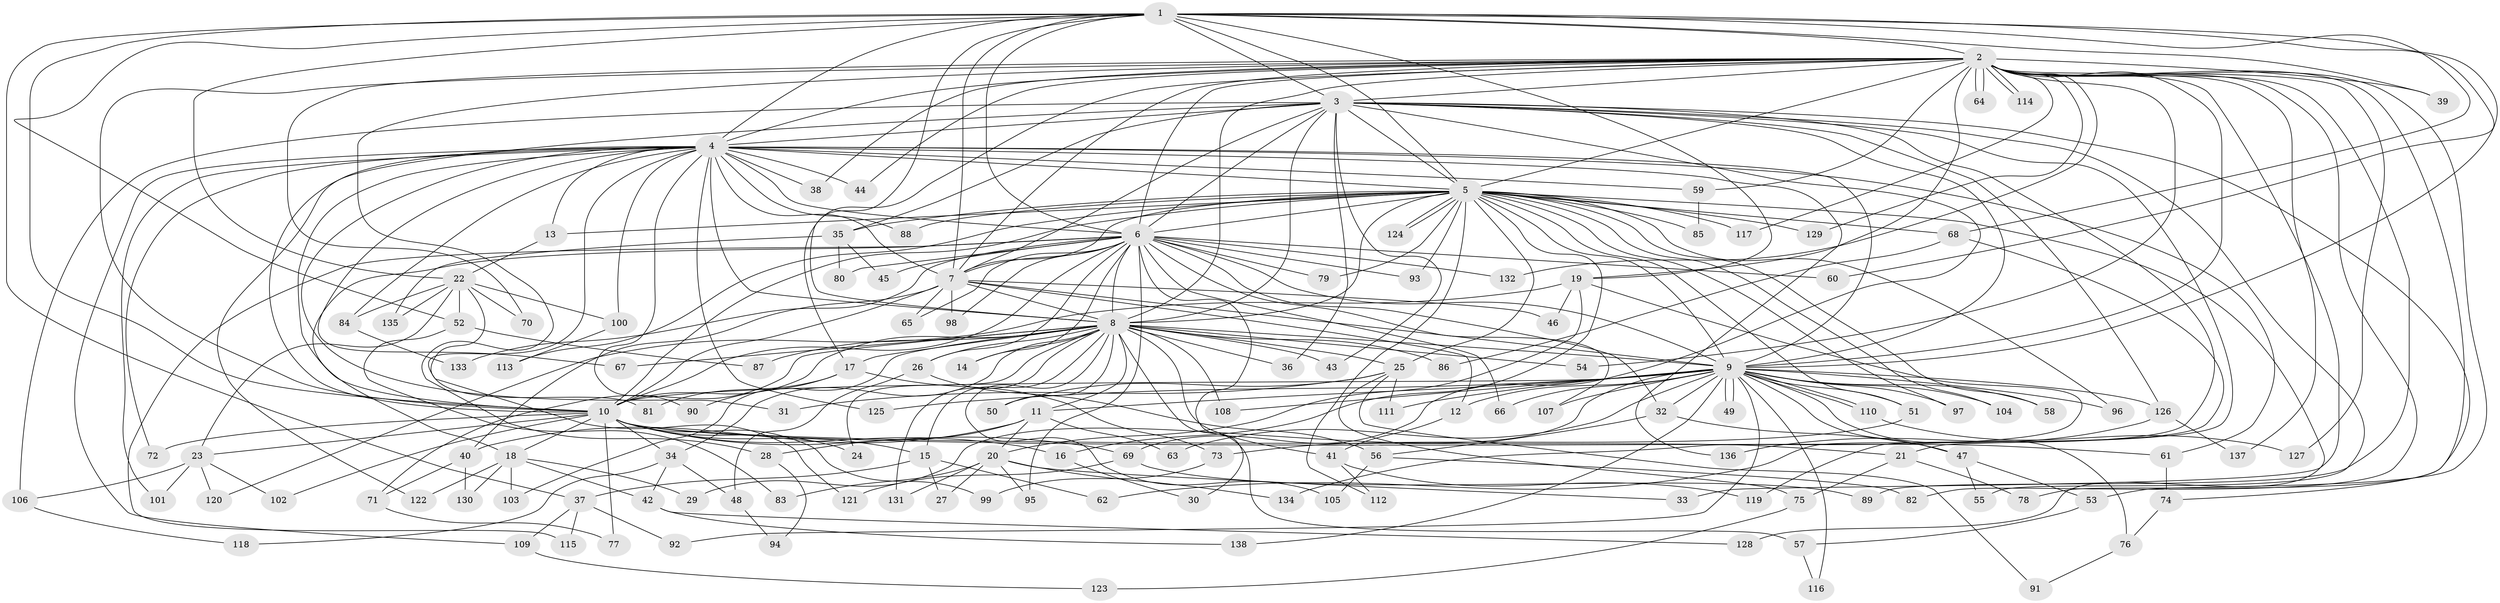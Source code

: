 // Generated by graph-tools (version 1.1) at 2025/49/03/09/25 03:49:37]
// undirected, 138 vertices, 301 edges
graph export_dot {
graph [start="1"]
  node [color=gray90,style=filled];
  1;
  2;
  3;
  4;
  5;
  6;
  7;
  8;
  9;
  10;
  11;
  12;
  13;
  14;
  15;
  16;
  17;
  18;
  19;
  20;
  21;
  22;
  23;
  24;
  25;
  26;
  27;
  28;
  29;
  30;
  31;
  32;
  33;
  34;
  35;
  36;
  37;
  38;
  39;
  40;
  41;
  42;
  43;
  44;
  45;
  46;
  47;
  48;
  49;
  50;
  51;
  52;
  53;
  54;
  55;
  56;
  57;
  58;
  59;
  60;
  61;
  62;
  63;
  64;
  65;
  66;
  67;
  68;
  69;
  70;
  71;
  72;
  73;
  74;
  75;
  76;
  77;
  78;
  79;
  80;
  81;
  82;
  83;
  84;
  85;
  86;
  87;
  88;
  89;
  90;
  91;
  92;
  93;
  94;
  95;
  96;
  97;
  98;
  99;
  100;
  101;
  102;
  103;
  104;
  105;
  106;
  107;
  108;
  109;
  110;
  111;
  112;
  113;
  114;
  115;
  116;
  117;
  118;
  119;
  120;
  121;
  122;
  123;
  124;
  125;
  126;
  127;
  128;
  129;
  130;
  131;
  132;
  133;
  134;
  135;
  136;
  137;
  138;
  1 -- 2;
  1 -- 3;
  1 -- 4;
  1 -- 5;
  1 -- 6;
  1 -- 7;
  1 -- 8;
  1 -- 9;
  1 -- 10;
  1 -- 19;
  1 -- 22;
  1 -- 37;
  1 -- 39;
  1 -- 52;
  1 -- 60;
  1 -- 68;
  2 -- 3;
  2 -- 4;
  2 -- 5;
  2 -- 6;
  2 -- 7;
  2 -- 8;
  2 -- 9;
  2 -- 10;
  2 -- 17;
  2 -- 19;
  2 -- 28;
  2 -- 33;
  2 -- 38;
  2 -- 39;
  2 -- 44;
  2 -- 53;
  2 -- 54;
  2 -- 59;
  2 -- 64;
  2 -- 64;
  2 -- 70;
  2 -- 78;
  2 -- 82;
  2 -- 89;
  2 -- 114;
  2 -- 114;
  2 -- 117;
  2 -- 127;
  2 -- 129;
  2 -- 132;
  2 -- 137;
  3 -- 4;
  3 -- 5;
  3 -- 6;
  3 -- 7;
  3 -- 8;
  3 -- 9;
  3 -- 10;
  3 -- 21;
  3 -- 35;
  3 -- 36;
  3 -- 43;
  3 -- 55;
  3 -- 62;
  3 -- 69;
  3 -- 74;
  3 -- 106;
  3 -- 126;
  4 -- 5;
  4 -- 6;
  4 -- 7;
  4 -- 8;
  4 -- 9;
  4 -- 10;
  4 -- 13;
  4 -- 31;
  4 -- 38;
  4 -- 44;
  4 -- 59;
  4 -- 61;
  4 -- 67;
  4 -- 72;
  4 -- 84;
  4 -- 88;
  4 -- 90;
  4 -- 100;
  4 -- 101;
  4 -- 109;
  4 -- 121;
  4 -- 122;
  4 -- 125;
  4 -- 136;
  5 -- 6;
  5 -- 7;
  5 -- 8;
  5 -- 9;
  5 -- 10;
  5 -- 13;
  5 -- 16;
  5 -- 25;
  5 -- 35;
  5 -- 51;
  5 -- 58;
  5 -- 68;
  5 -- 79;
  5 -- 85;
  5 -- 88;
  5 -- 93;
  5 -- 96;
  5 -- 97;
  5 -- 104;
  5 -- 112;
  5 -- 113;
  5 -- 117;
  5 -- 124;
  5 -- 124;
  5 -- 128;
  5 -- 129;
  6 -- 7;
  6 -- 8;
  6 -- 9;
  6 -- 10;
  6 -- 14;
  6 -- 18;
  6 -- 26;
  6 -- 30;
  6 -- 32;
  6 -- 45;
  6 -- 60;
  6 -- 65;
  6 -- 66;
  6 -- 79;
  6 -- 80;
  6 -- 93;
  6 -- 95;
  6 -- 98;
  6 -- 107;
  6 -- 115;
  6 -- 132;
  6 -- 133;
  7 -- 8;
  7 -- 9;
  7 -- 10;
  7 -- 12;
  7 -- 40;
  7 -- 46;
  7 -- 65;
  7 -- 98;
  8 -- 9;
  8 -- 10;
  8 -- 11;
  8 -- 14;
  8 -- 15;
  8 -- 17;
  8 -- 24;
  8 -- 25;
  8 -- 26;
  8 -- 34;
  8 -- 36;
  8 -- 41;
  8 -- 43;
  8 -- 50;
  8 -- 54;
  8 -- 57;
  8 -- 67;
  8 -- 71;
  8 -- 86;
  8 -- 87;
  8 -- 103;
  8 -- 105;
  8 -- 108;
  8 -- 131;
  9 -- 10;
  9 -- 11;
  9 -- 12;
  9 -- 29;
  9 -- 32;
  9 -- 47;
  9 -- 49;
  9 -- 49;
  9 -- 51;
  9 -- 58;
  9 -- 63;
  9 -- 66;
  9 -- 76;
  9 -- 92;
  9 -- 96;
  9 -- 97;
  9 -- 104;
  9 -- 107;
  9 -- 108;
  9 -- 110;
  9 -- 110;
  9 -- 111;
  9 -- 116;
  9 -- 125;
  9 -- 126;
  9 -- 138;
  10 -- 15;
  10 -- 16;
  10 -- 18;
  10 -- 21;
  10 -- 23;
  10 -- 24;
  10 -- 34;
  10 -- 61;
  10 -- 69;
  10 -- 72;
  10 -- 77;
  10 -- 99;
  10 -- 102;
  11 -- 20;
  11 -- 28;
  11 -- 40;
  11 -- 63;
  12 -- 41;
  13 -- 22;
  15 -- 27;
  15 -- 37;
  15 -- 62;
  16 -- 30;
  17 -- 73;
  17 -- 81;
  17 -- 90;
  18 -- 29;
  18 -- 42;
  18 -- 103;
  18 -- 122;
  18 -- 130;
  19 -- 20;
  19 -- 46;
  19 -- 120;
  19 -- 134;
  20 -- 27;
  20 -- 33;
  20 -- 83;
  20 -- 95;
  20 -- 131;
  20 -- 134;
  21 -- 75;
  21 -- 78;
  22 -- 23;
  22 -- 52;
  22 -- 70;
  22 -- 81;
  22 -- 84;
  22 -- 100;
  22 -- 135;
  23 -- 101;
  23 -- 102;
  23 -- 106;
  23 -- 120;
  25 -- 31;
  25 -- 50;
  25 -- 75;
  25 -- 91;
  25 -- 111;
  26 -- 48;
  26 -- 56;
  28 -- 94;
  32 -- 47;
  32 -- 56;
  34 -- 42;
  34 -- 48;
  34 -- 118;
  35 -- 45;
  35 -- 80;
  35 -- 135;
  37 -- 92;
  37 -- 109;
  37 -- 115;
  40 -- 71;
  40 -- 130;
  41 -- 112;
  41 -- 119;
  42 -- 128;
  42 -- 138;
  47 -- 53;
  47 -- 55;
  48 -- 94;
  51 -- 73;
  52 -- 83;
  52 -- 87;
  53 -- 57;
  56 -- 82;
  56 -- 105;
  57 -- 116;
  59 -- 85;
  61 -- 74;
  68 -- 86;
  68 -- 119;
  69 -- 89;
  69 -- 121;
  71 -- 77;
  73 -- 99;
  74 -- 76;
  75 -- 123;
  76 -- 91;
  84 -- 133;
  100 -- 113;
  106 -- 118;
  109 -- 123;
  110 -- 127;
  126 -- 136;
  126 -- 137;
}
